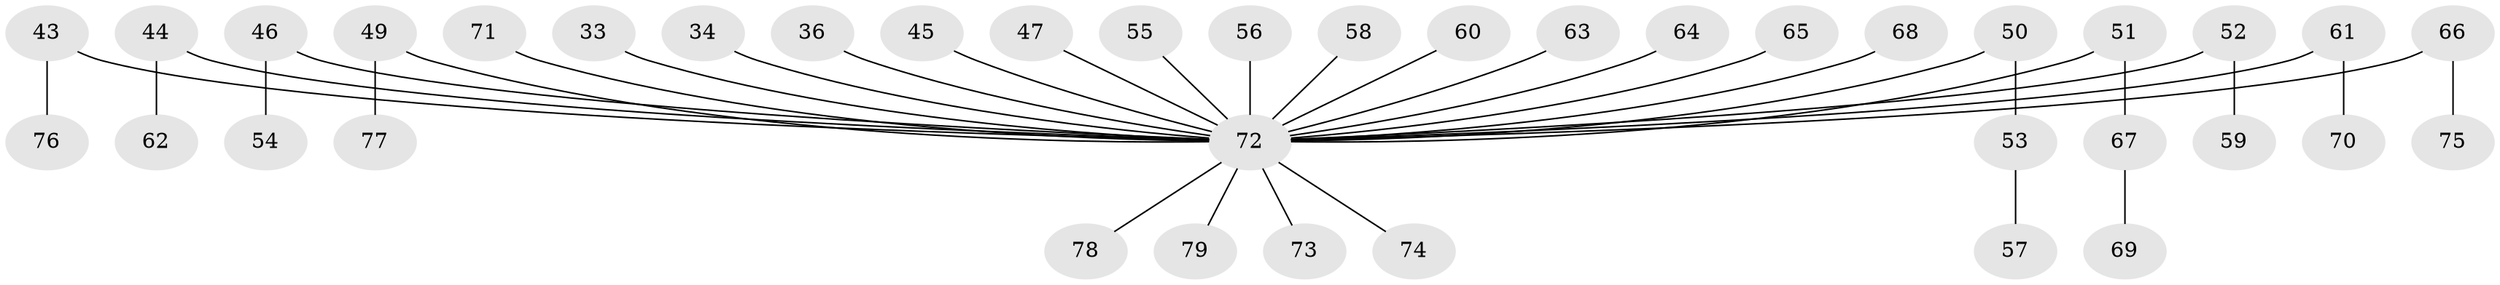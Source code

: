// original degree distribution, {7: 0.012658227848101266, 5: 0.02531645569620253, 6: 0.02531645569620253, 4: 0.0379746835443038, 3: 0.10126582278481013, 2: 0.35443037974683544, 1: 0.4430379746835443}
// Generated by graph-tools (version 1.1) at 2025/53/03/09/25 04:53:31]
// undirected, 39 vertices, 38 edges
graph export_dot {
graph [start="1"]
  node [color=gray90,style=filled];
  33;
  34;
  36;
  43;
  44;
  45;
  46 [super="+31"];
  47;
  49;
  50 [super="+23+35"];
  51;
  52;
  53;
  54;
  55;
  56;
  57;
  58;
  59;
  60;
  61;
  62;
  63;
  64;
  65;
  66;
  67;
  68;
  69;
  70;
  71;
  72 [super="+42+48+32"];
  73;
  74;
  75;
  76;
  77;
  78;
  79;
  33 -- 72;
  34 -- 72;
  36 -- 72;
  43 -- 76;
  43 -- 72;
  44 -- 62;
  44 -- 72;
  45 -- 72;
  46 -- 54;
  46 -- 72;
  47 -- 72;
  49 -- 77;
  49 -- 72;
  50 -- 53;
  50 -- 72;
  51 -- 67;
  51 -- 72;
  52 -- 59;
  52 -- 72;
  53 -- 57;
  55 -- 72;
  56 -- 72;
  58 -- 72;
  60 -- 72;
  61 -- 70;
  61 -- 72;
  63 -- 72;
  64 -- 72;
  65 -- 72;
  66 -- 75;
  66 -- 72;
  67 -- 69;
  68 -- 72;
  71 -- 72;
  72 -- 73;
  72 -- 74;
  72 -- 78;
  72 -- 79;
}
